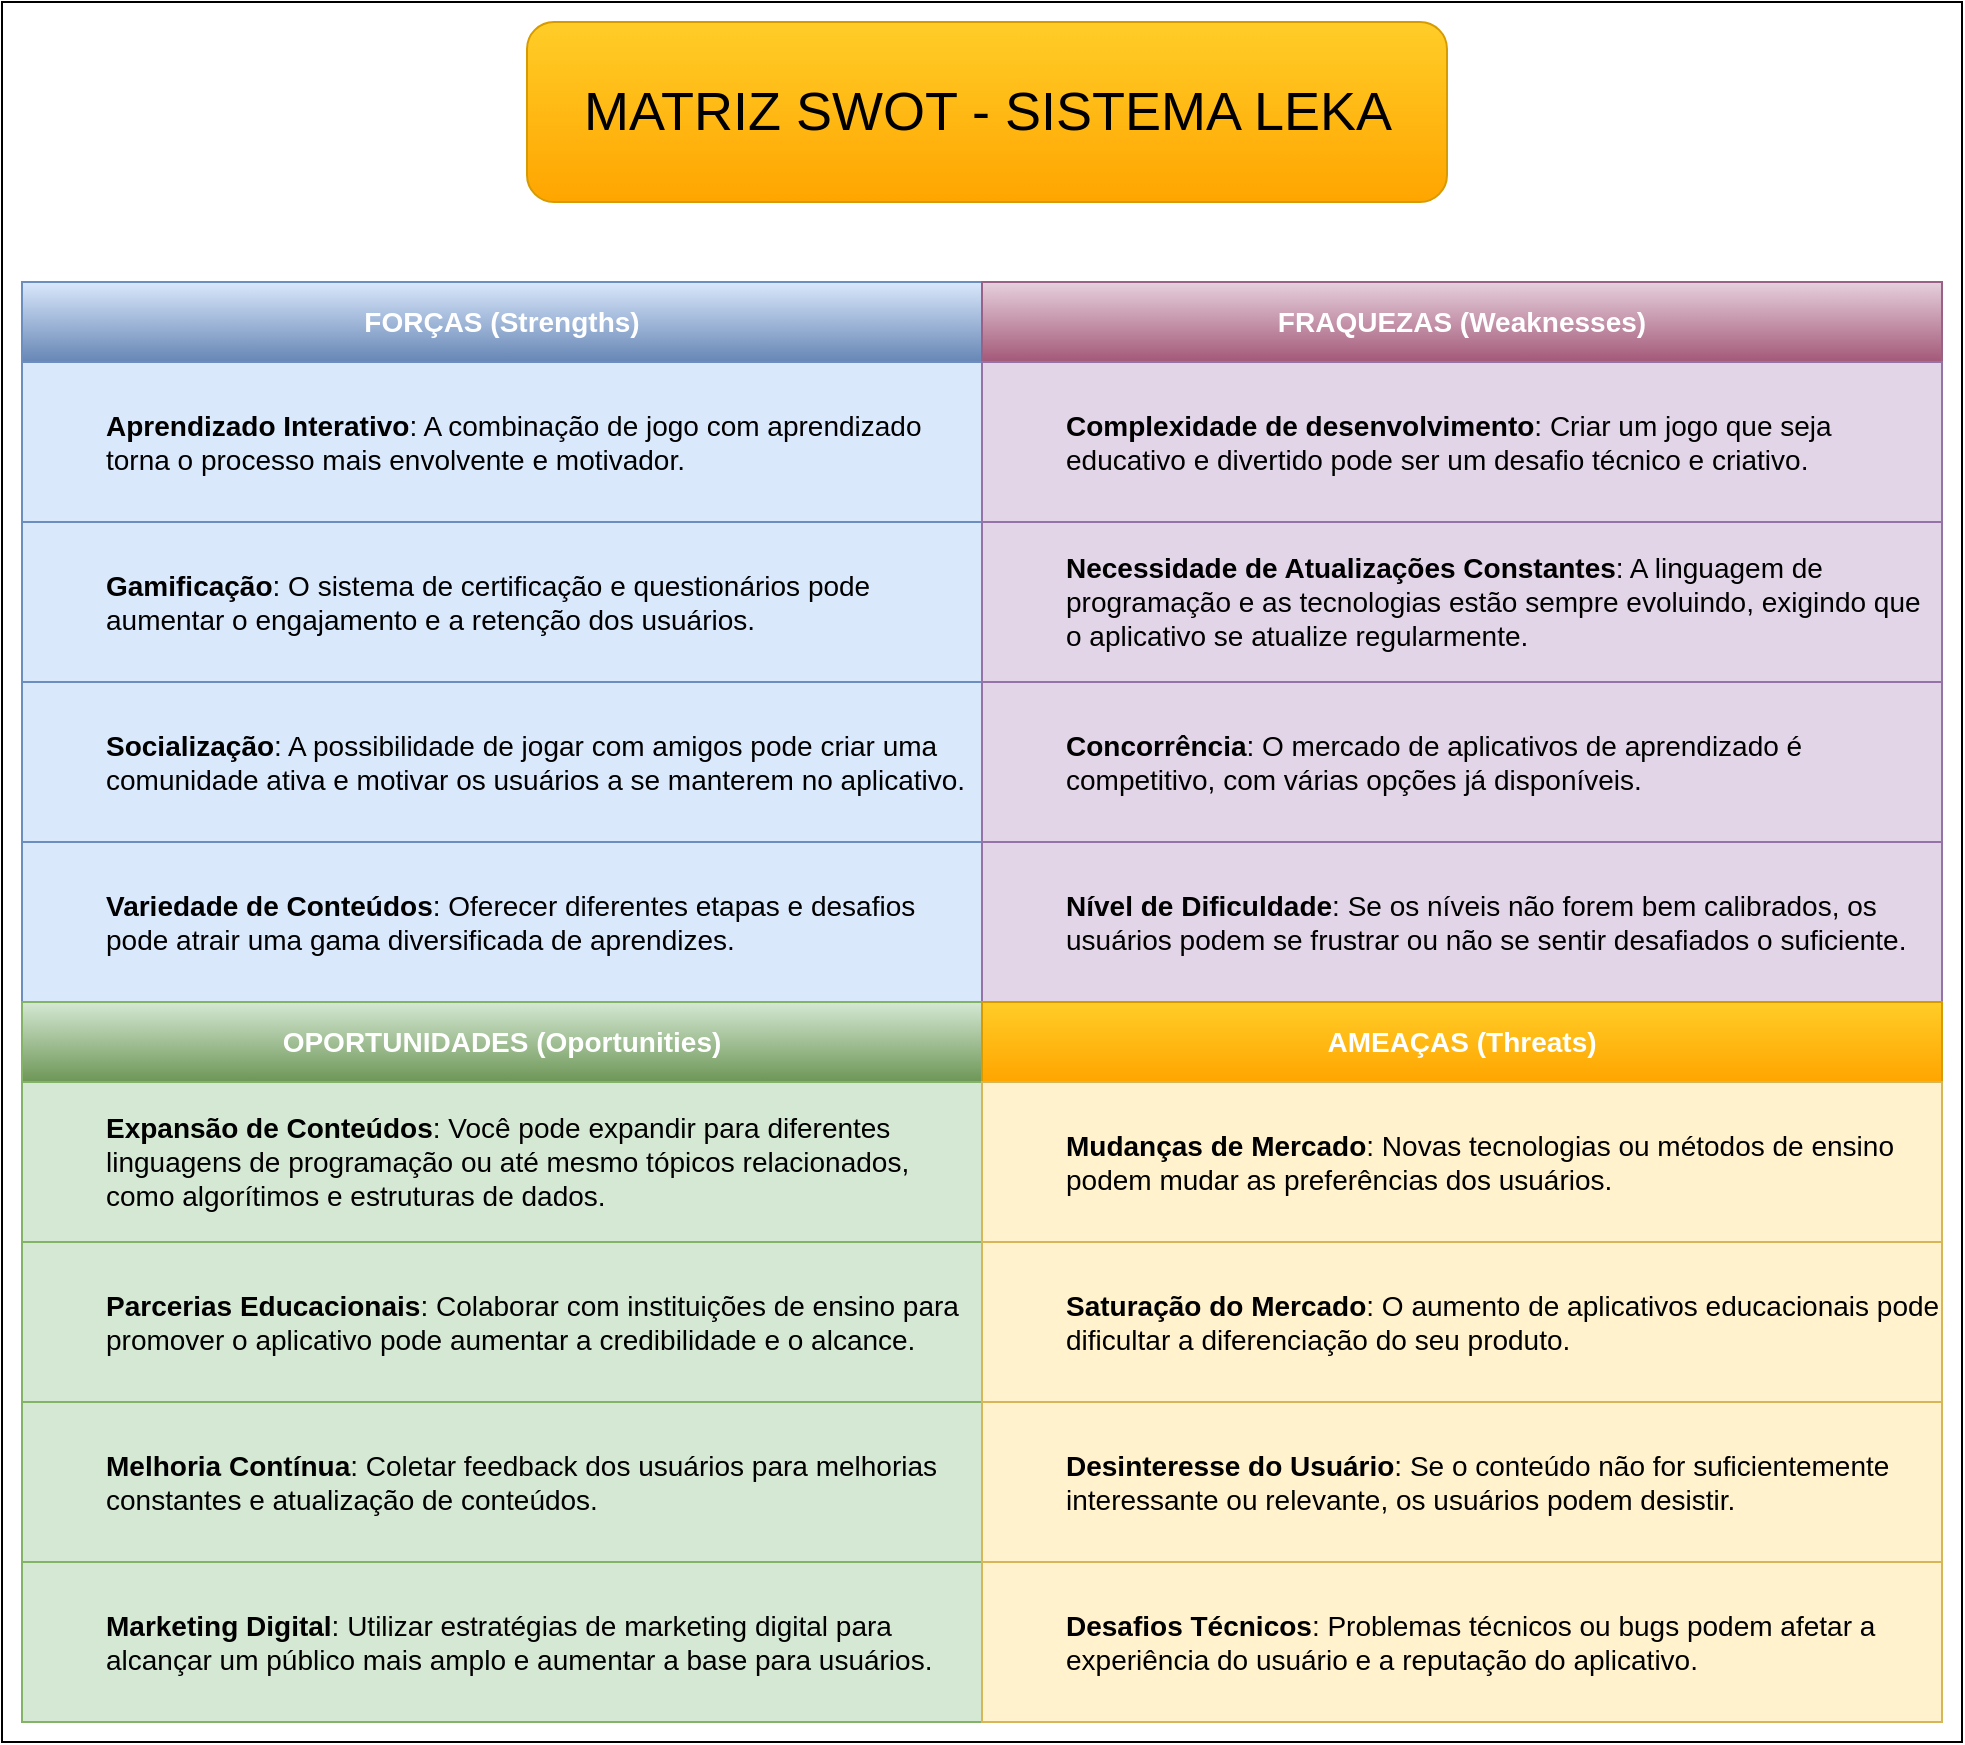 <mxfile version="24.8.4">
  <diagram name="Página-1" id="gOCrAjvIIX9Jrfl_qxWF">
    <mxGraphModel dx="1434" dy="746" grid="1" gridSize="10" guides="1" tooltips="1" connect="1" arrows="1" fold="1" page="1" pageScale="1" pageWidth="827" pageHeight="1169" math="0" shadow="0">
      <root>
        <mxCell id="0" />
        <mxCell id="1" parent="0" />
        <mxCell id="aSvq0PxvkFczI_9xlrFW-3" value="" style="rounded=0;whiteSpace=wrap;html=1;fillColor=none;" vertex="1" parent="1">
          <mxGeometry x="40" y="120" width="980" height="870" as="geometry" />
        </mxCell>
        <mxCell id="GZ6Jw5iei64gUzXN5UNY-2" value="&lt;font color=&quot;#ffffff&quot; style=&quot;font-size: 14px;&quot;&gt;&lt;b&gt;FORÇAS (Strengths)&lt;/b&gt;&lt;/font&gt;" style="rounded=0;whiteSpace=wrap;html=1;fillColor=#dae8fc;gradientColor=#6686B5;strokeColor=#6c8ebf;shadow=0;gradientDirection=south;" parent="1" vertex="1">
          <mxGeometry x="50" y="260" width="480" height="40" as="geometry" />
        </mxCell>
        <mxCell id="GZ6Jw5iei64gUzXN5UNY-3" value="&lt;b&gt;&lt;font style=&quot;font-size: 14px;&quot; color=&quot;#ffffff&quot;&gt;FRAQUEZAS (Weaknesses)&lt;/font&gt;&lt;/b&gt;" style="rounded=0;whiteSpace=wrap;html=1;fillColor=#e6d0de;gradientColor=#A35878;strokeColor=#996185;" parent="1" vertex="1">
          <mxGeometry x="530" y="260" width="480" height="40" as="geometry" />
        </mxCell>
        <mxCell id="GZ6Jw5iei64gUzXN5UNY-4" value="&lt;blockquote style=&quot;margin: 0 0 0 40px; border: none; padding: 0px;&quot;&gt;&lt;font style=&quot;font-size: 14px;&quot;&gt;&lt;b&gt;Aprendizado Interativo&lt;/b&gt;: A combinação de jogo com aprendizado torna o processo mais envolvente e motivador.&amp;nbsp;&lt;/font&gt;&lt;/blockquote&gt;" style="rounded=0;whiteSpace=wrap;html=1;fillColor=#dae8fc;strokeColor=#6c8ebf;align=left;" parent="1" vertex="1">
          <mxGeometry x="50" y="300" width="480" height="80" as="geometry" />
        </mxCell>
        <mxCell id="GZ6Jw5iei64gUzXN5UNY-5" value="&lt;blockquote style=&quot;margin: 0 0 0 40px; border: none; padding: 0px;&quot;&gt;&lt;font style=&quot;font-size: 14px;&quot;&gt;&lt;b&gt;Complexidade de desenvolvimento&lt;/b&gt;: Criar um jogo que seja educativo e divertido pode ser um desafio técnico e criativo.&lt;/font&gt;&lt;/blockquote&gt;" style="rounded=0;whiteSpace=wrap;html=1;fillColor=#e1d5e7;strokeColor=#9673a6;align=left;" parent="1" vertex="1">
          <mxGeometry x="530" y="300" width="480" height="80" as="geometry" />
        </mxCell>
        <mxCell id="GZ6Jw5iei64gUzXN5UNY-6" value="&lt;blockquote style=&quot;margin: 0 0 0 40px; border: none; padding: 0px;&quot;&gt;&lt;font style=&quot;font-size: 14px;&quot;&gt;&lt;b&gt;Gamificação&lt;/b&gt;: O sistema de certificação e questionários pode aumentar o engajamento e a retenção dos usuários.&lt;/font&gt;&lt;/blockquote&gt;" style="rounded=0;whiteSpace=wrap;html=1;fillColor=#dae8fc;strokeColor=#6c8ebf;align=left;" parent="1" vertex="1">
          <mxGeometry x="50" y="380" width="480" height="80" as="geometry" />
        </mxCell>
        <mxCell id="GZ6Jw5iei64gUzXN5UNY-7" value="&lt;blockquote style=&quot;margin: 0 0 0 40px; border: none; padding: 0px;&quot;&gt;&lt;font style=&quot;font-size: 14px;&quot;&gt;&lt;b&gt;Socialização&lt;/b&gt;: A possibilidade de jogar com amigos pode criar uma comunidade ativa e motivar os usuários a se manterem no aplicativo.&lt;/font&gt;&lt;/blockquote&gt;" style="rounded=0;whiteSpace=wrap;html=1;fillColor=#dae8fc;strokeColor=#6c8ebf;align=left;" parent="1" vertex="1">
          <mxGeometry x="50" y="460" width="480" height="80" as="geometry" />
        </mxCell>
        <mxCell id="GZ6Jw5iei64gUzXN5UNY-8" value="&lt;blockquote style=&quot;margin: 0 0 0 40px; border: none; padding: 0px;&quot;&gt;&lt;font style=&quot;font-size: 14px;&quot;&gt;&lt;b&gt;Variedade de Conteúdos&lt;/b&gt;: Oferecer diferentes etapas e desafios pode atrair uma gama diversificada de aprendizes.&lt;/font&gt;&lt;/blockquote&gt;" style="rounded=0;whiteSpace=wrap;html=1;fillColor=#dae8fc;strokeColor=#6c8ebf;align=left;" parent="1" vertex="1">
          <mxGeometry x="50" y="540" width="480" height="80" as="geometry" />
        </mxCell>
        <mxCell id="GZ6Jw5iei64gUzXN5UNY-9" value="&lt;blockquote style=&quot;margin: 0 0 0 40px; border: none; padding: 0px;&quot;&gt;&lt;font style=&quot;font-size: 14px;&quot;&gt;&lt;b&gt;Necessidade de Atualizações Constantes&lt;/b&gt;: A linguagem de programação e as tecnologias estão sempre evoluindo, exigindo que o aplicativo se atualize regularmente.&lt;/font&gt;&lt;/blockquote&gt;" style="rounded=0;whiteSpace=wrap;html=1;fillColor=#e1d5e7;strokeColor=#9673a6;align=left;" parent="1" vertex="1">
          <mxGeometry x="530" y="380" width="480" height="80" as="geometry" />
        </mxCell>
        <mxCell id="GZ6Jw5iei64gUzXN5UNY-10" value="&lt;blockquote style=&quot;margin: 0 0 0 40px; border: none; padding: 0px;&quot;&gt;&lt;font style=&quot;font-size: 14px;&quot;&gt;&lt;b&gt;Concorrência&lt;/b&gt;: O mercado de aplicativos de aprendizado é competitivo, com várias opções já disponíveis.&lt;/font&gt;&lt;/blockquote&gt;" style="rounded=0;whiteSpace=wrap;html=1;fillColor=#e1d5e7;strokeColor=#9673a6;align=left;" parent="1" vertex="1">
          <mxGeometry x="530" y="460" width="480" height="80" as="geometry" />
        </mxCell>
        <mxCell id="GZ6Jw5iei64gUzXN5UNY-11" value="&lt;blockquote style=&quot;margin: 0 0 0 40px; border: none; padding: 0px;&quot;&gt;&lt;font style=&quot;font-size: 14px;&quot;&gt;&lt;b&gt;Nível de Dificuldade&lt;/b&gt;: Se os níveis não forem bem calibrados, os usuários podem se frustrar ou não se sentir desafiados o suficiente.&lt;/font&gt;&lt;/blockquote&gt;" style="rounded=0;whiteSpace=wrap;html=1;fillColor=#e1d5e7;strokeColor=#9673a6;align=left;" parent="1" vertex="1">
          <mxGeometry x="530" y="540" width="480" height="80" as="geometry" />
        </mxCell>
        <mxCell id="GZ6Jw5iei64gUzXN5UNY-12" value="&lt;font color=&quot;#ffffff&quot; style=&quot;font-size: 14px;&quot;&gt;&lt;b&gt;OPORTUNIDADES (Oportunities)&lt;/b&gt;&lt;/font&gt;" style="rounded=0;whiteSpace=wrap;html=1;fillColor=#d5e8d4;gradientColor=#6D9656;strokeColor=#82b366;" parent="1" vertex="1">
          <mxGeometry x="50" y="620" width="480" height="40" as="geometry" />
        </mxCell>
        <mxCell id="GZ6Jw5iei64gUzXN5UNY-13" value="&lt;font color=&quot;#ffffff&quot; style=&quot;font-size: 14px;&quot;&gt;&lt;b&gt;AMEAÇAS (Threats)&lt;/b&gt;&lt;/font&gt;" style="rounded=0;whiteSpace=wrap;html=1;fillColor=#ffcd28;gradientColor=#FFA500;strokeColor=#d79b00;" parent="1" vertex="1">
          <mxGeometry x="530" y="620" width="480" height="40" as="geometry" />
        </mxCell>
        <mxCell id="GZ6Jw5iei64gUzXN5UNY-14" value="&lt;blockquote style=&quot;margin: 0 0 0 40px; border: none; padding: 0px;&quot;&gt;&lt;font style=&quot;font-size: 14px;&quot;&gt;&lt;b&gt;Expansão de Conteúdos&lt;/b&gt;: Você pode expandir para diferentes linguagens de programação ou até mesmo tópicos relacionados, como algorítimos e estruturas de dados.&lt;/font&gt;&lt;/blockquote&gt;" style="rounded=0;whiteSpace=wrap;html=1;fillColor=#d5e8d4;strokeColor=#82b366;align=left;" parent="1" vertex="1">
          <mxGeometry x="50" y="660" width="480" height="80" as="geometry" />
        </mxCell>
        <mxCell id="GZ6Jw5iei64gUzXN5UNY-15" value="&lt;blockquote style=&quot;margin: 0 0 0 40px; border: none; padding: 0px;&quot;&gt;&lt;font style=&quot;font-size: 14px;&quot;&gt;&lt;b&gt;Mudanças de Mercado&lt;/b&gt;: Novas tecnologias ou métodos de ensino podem mudar as preferências dos usuários.&lt;/font&gt;&lt;/blockquote&gt;" style="rounded=0;whiteSpace=wrap;html=1;fillColor=#fff2cc;strokeColor=#d6b656;align=left;" parent="1" vertex="1">
          <mxGeometry x="530" y="660" width="480" height="80" as="geometry" />
        </mxCell>
        <mxCell id="GZ6Jw5iei64gUzXN5UNY-16" value="&lt;blockquote style=&quot;margin: 0 0 0 40px; border: none; padding: 0px;&quot;&gt;&lt;font style=&quot;font-size: 14px;&quot;&gt;&lt;b&gt;Parcerias Educacionais&lt;/b&gt;: Colaborar com instituições de ensino para promover o aplicativo pode aumentar a credibilidade e o alcance.&lt;/font&gt;&lt;/blockquote&gt;" style="rounded=0;whiteSpace=wrap;html=1;fillColor=#d5e8d4;strokeColor=#82b366;align=left;" parent="1" vertex="1">
          <mxGeometry x="50" y="740" width="480" height="80" as="geometry" />
        </mxCell>
        <mxCell id="GZ6Jw5iei64gUzXN5UNY-17" value="&lt;blockquote style=&quot;margin: 0 0 0 40px; border: none; padding: 0px;&quot;&gt;&lt;font style=&quot;font-size: 14px;&quot;&gt;&lt;b&gt;Melhoria Contínua&lt;/b&gt;: Coletar feedback dos usuários para melhorias constantes e atualização de conteúdos.&amp;nbsp;&lt;/font&gt;&lt;/blockquote&gt;" style="rounded=0;whiteSpace=wrap;html=1;fillColor=#d5e8d4;strokeColor=#82b366;align=left;" parent="1" vertex="1">
          <mxGeometry x="50" y="820" width="480" height="80" as="geometry" />
        </mxCell>
        <mxCell id="GZ6Jw5iei64gUzXN5UNY-18" value="&lt;blockquote style=&quot;margin: 0 0 0 40px; border: none; padding: 0px;&quot;&gt;&lt;font style=&quot;font-size: 14px;&quot;&gt;&lt;b&gt;Marketing Digital&lt;/b&gt;: Utilizar estratégias de marketing digital para alcançar um público mais amplo e aumentar a base para usuários.&lt;/font&gt;&lt;/blockquote&gt;" style="rounded=0;whiteSpace=wrap;html=1;fillColor=#d5e8d4;strokeColor=#82b366;align=left;" parent="1" vertex="1">
          <mxGeometry x="50" y="900" width="480" height="80" as="geometry" />
        </mxCell>
        <mxCell id="GZ6Jw5iei64gUzXN5UNY-19" value="&lt;blockquote style=&quot;margin: 0 0 0 40px; border: none; padding: 0px;&quot;&gt;&lt;font style=&quot;font-size: 14px;&quot;&gt;&lt;b&gt;Saturação do Mercado&lt;/b&gt;: O aumento de aplicativos educacionais pode dificultar a diferenciação do seu produto.&amp;nbsp;&lt;/font&gt;&lt;/blockquote&gt;" style="rounded=0;whiteSpace=wrap;html=1;fillColor=#fff2cc;strokeColor=#d6b656;align=left;" parent="1" vertex="1">
          <mxGeometry x="530" y="740" width="480" height="80" as="geometry" />
        </mxCell>
        <mxCell id="GZ6Jw5iei64gUzXN5UNY-20" value="&lt;blockquote style=&quot;margin: 0 0 0 40px; border: none; padding: 0px;&quot;&gt;&lt;font style=&quot;font-size: 14px;&quot;&gt;&lt;b&gt;Desinteresse do Usuário&lt;/b&gt;: Se o conteúdo não for suficientemente interessante ou relevante, os usuários podem desistir.&lt;/font&gt;&lt;/blockquote&gt;" style="rounded=0;whiteSpace=wrap;html=1;fillColor=#fff2cc;strokeColor=#d6b656;align=left;" parent="1" vertex="1">
          <mxGeometry x="530" y="820" width="480" height="80" as="geometry" />
        </mxCell>
        <mxCell id="GZ6Jw5iei64gUzXN5UNY-21" value="&lt;blockquote style=&quot;margin: 0 0 0 40px; border: none; padding: 0px;&quot;&gt;&lt;font style=&quot;font-size: 14px;&quot;&gt;&lt;b&gt;Desafios Técnicos&lt;/b&gt;: Problemas técnicos ou bugs podem afetar a experiência do usuário e a reputação do aplicativo.&lt;/font&gt;&lt;/blockquote&gt;" style="rounded=0;whiteSpace=wrap;html=1;fillColor=#fff2cc;strokeColor=#d6b656;align=left;" parent="1" vertex="1">
          <mxGeometry x="530" y="900" width="480" height="80" as="geometry" />
        </mxCell>
        <mxCell id="aSvq0PxvkFczI_9xlrFW-2" value="&lt;font style=&quot;font-size: 27px;&quot;&gt;MATRIZ SWOT - SISTEMA LEKA&lt;/font&gt;" style="rounded=1;whiteSpace=wrap;html=1;fillColor=#ffcd28;gradientColor=#ffa500;strokeColor=#d79b00;" vertex="1" parent="1">
          <mxGeometry x="302.5" y="130" width="460" height="90" as="geometry" />
        </mxCell>
      </root>
    </mxGraphModel>
  </diagram>
</mxfile>

